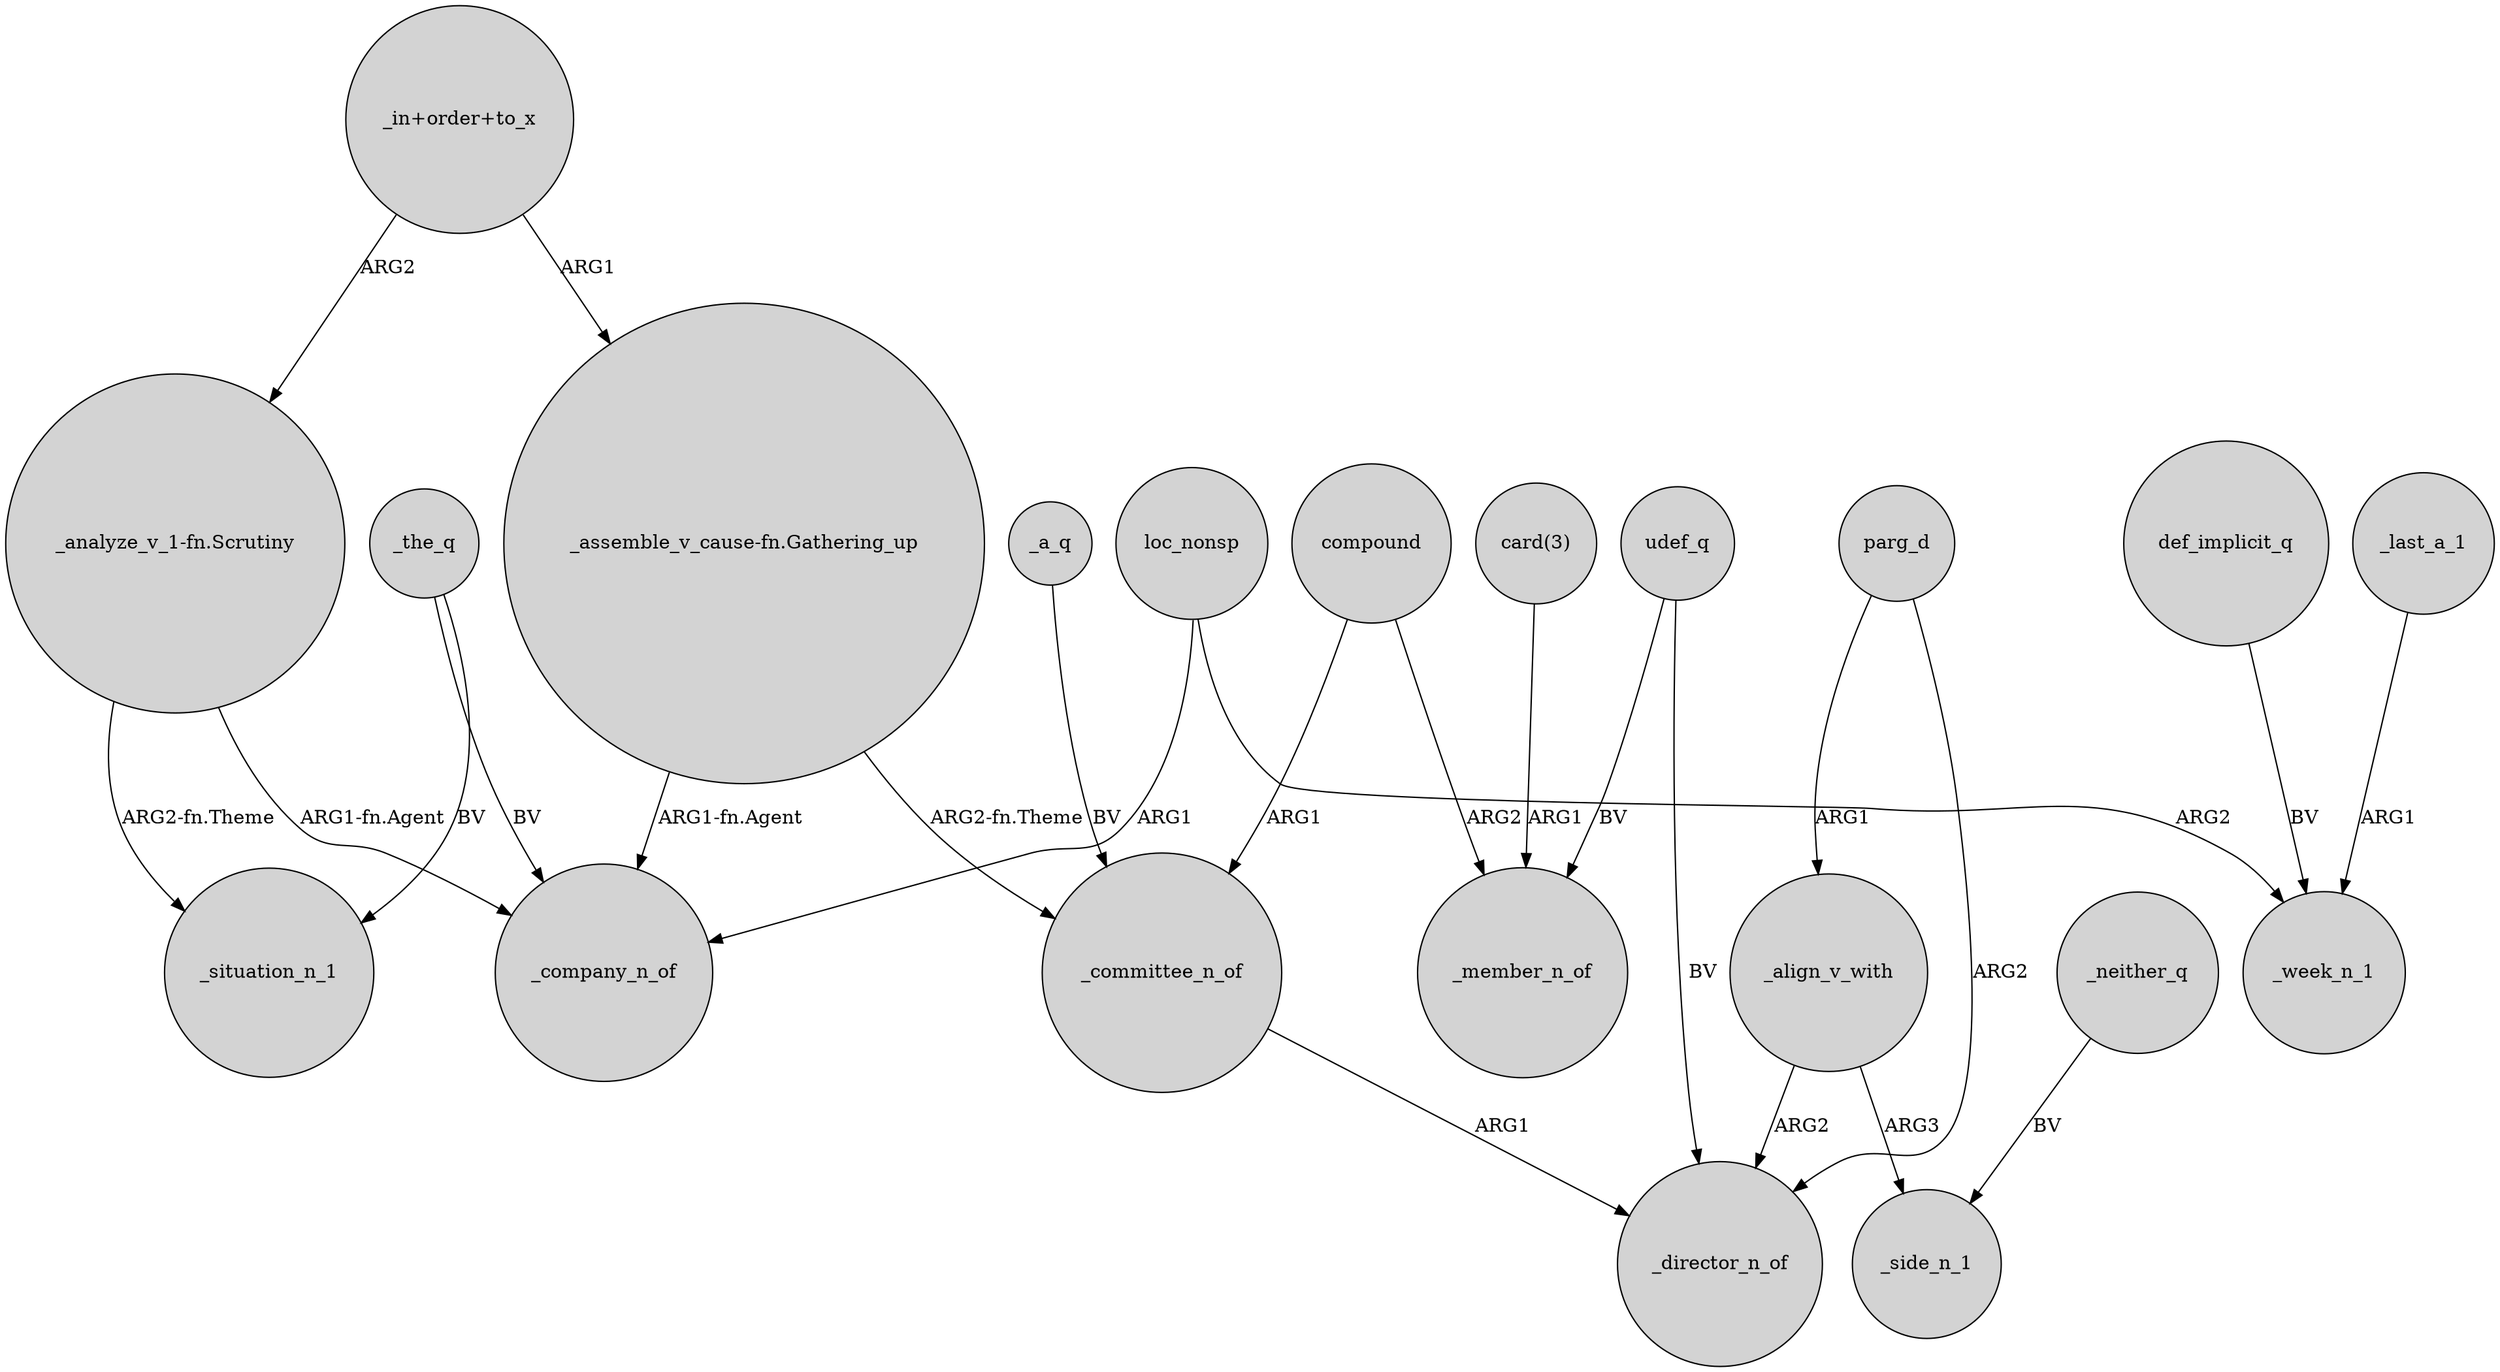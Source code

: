 digraph {
	node [shape=circle style=filled]
	"_in+order+to_x" -> "_analyze_v_1-fn.Scrutiny" [label=ARG2]
	parg_d -> _director_n_of [label=ARG2]
	def_implicit_q -> _week_n_1 [label=BV]
	_align_v_with -> _side_n_1 [label=ARG3]
	"_assemble_v_cause-fn.Gathering_up" -> _committee_n_of [label="ARG2-fn.Theme"]
	_a_q -> _committee_n_of [label=BV]
	_the_q -> _situation_n_1 [label=BV]
	_committee_n_of -> _director_n_of [label=ARG1]
	compound -> _member_n_of [label=ARG2]
	parg_d -> _align_v_with [label=ARG1]
	_the_q -> _company_n_of [label=BV]
	_align_v_with -> _director_n_of [label=ARG2]
	_neither_q -> _side_n_1 [label=BV]
	loc_nonsp -> _company_n_of [label=ARG1]
	"_analyze_v_1-fn.Scrutiny" -> _company_n_of [label="ARG1-fn.Agent"]
	"_assemble_v_cause-fn.Gathering_up" -> _company_n_of [label="ARG1-fn.Agent"]
	loc_nonsp -> _week_n_1 [label=ARG2]
	udef_q -> _member_n_of [label=BV]
	_last_a_1 -> _week_n_1 [label=ARG1]
	"_analyze_v_1-fn.Scrutiny" -> _situation_n_1 [label="ARG2-fn.Theme"]
	"card(3)" -> _member_n_of [label=ARG1]
	compound -> _committee_n_of [label=ARG1]
	"_in+order+to_x" -> "_assemble_v_cause-fn.Gathering_up" [label=ARG1]
	udef_q -> _director_n_of [label=BV]
}

